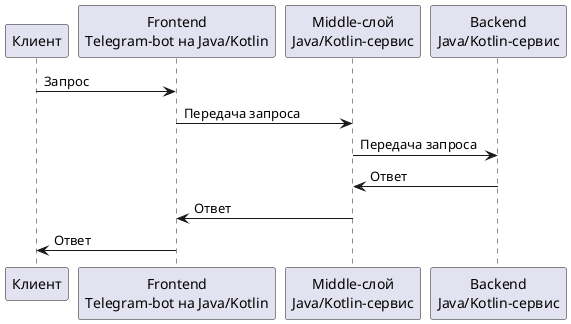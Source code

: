 @startuml
participant Клиент
participant "Frontend\nTelegram-bot на Java/Kotlin" as Frontend
participant "Middle-слой\nJava/Kotlin-сервис" as Middleware
participant "Backend\nJava/Kotlin-сервис" as Backend

Клиент -> Frontend : Запрос
Frontend -> Middleware : Передача запроса
Middleware -> Backend : Передача запроса
Backend -> Middleware : Ответ
Middleware -> Frontend : Ответ
Frontend -> Клиент : Ответ
@enduml
